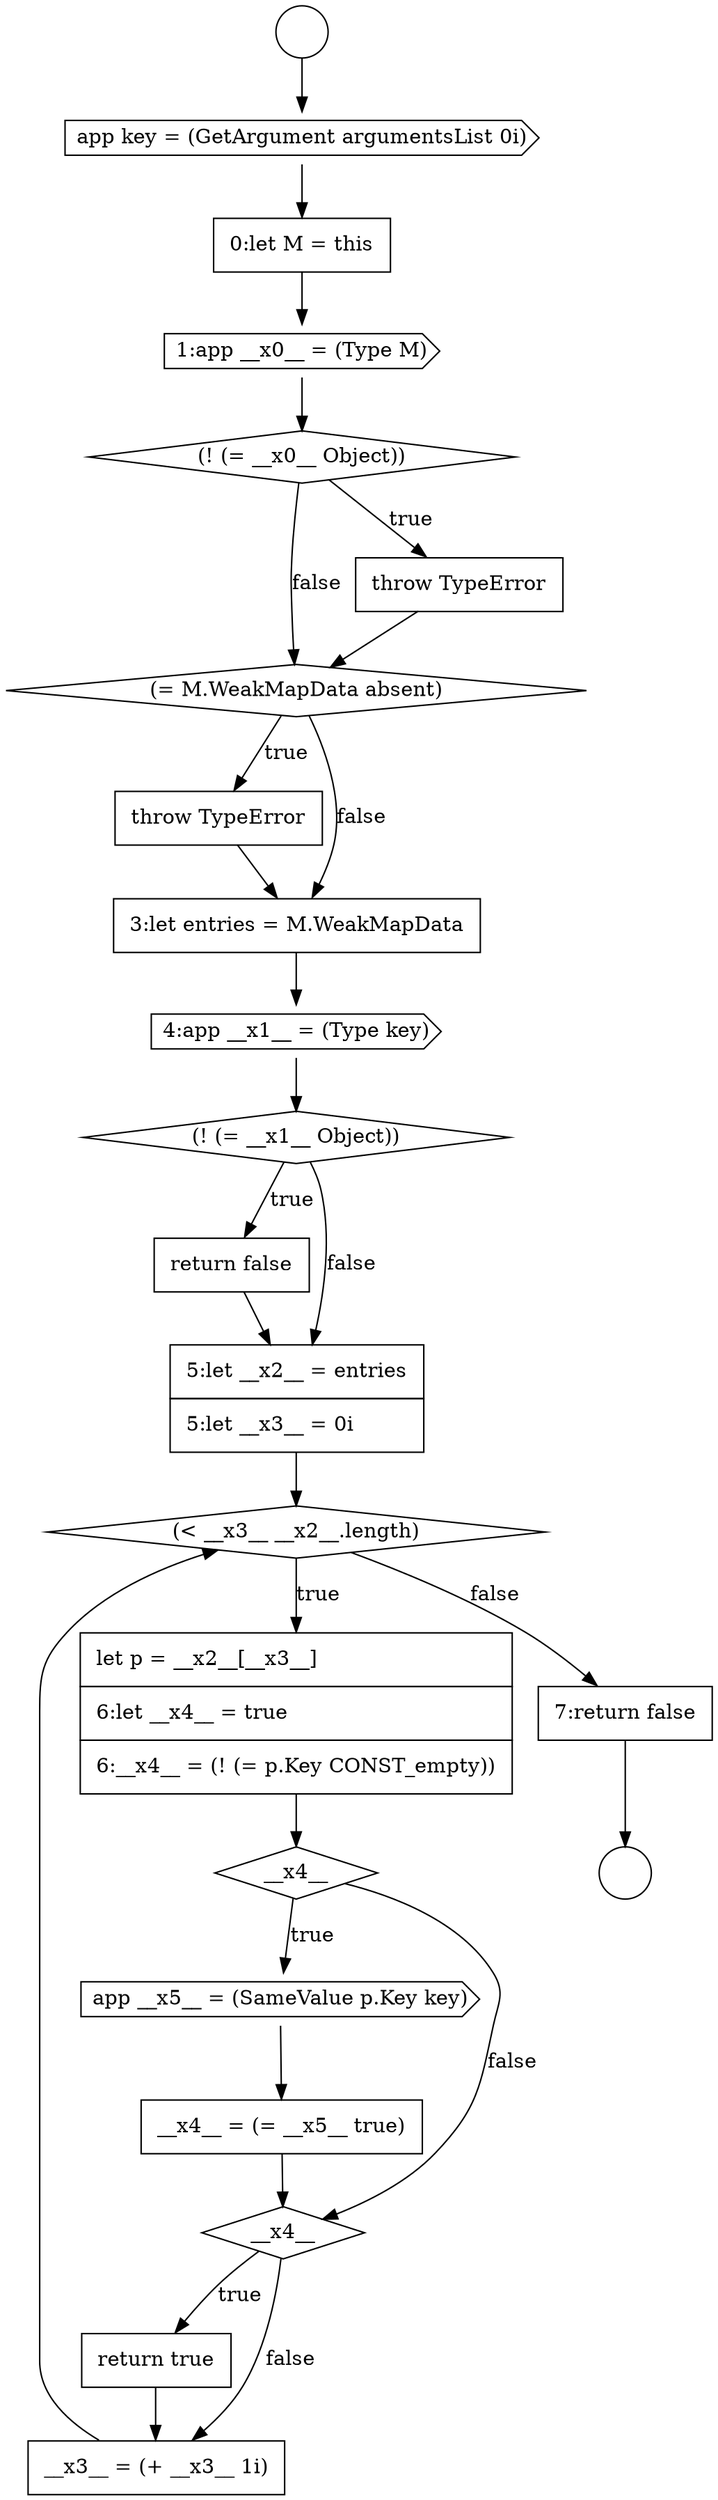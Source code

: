 digraph {
  node16280 [shape=cds, label=<<font color="black">1:app __x0__ = (Type M)</font>> color="black" fillcolor="white" style=filled]
  node16283 [shape=diamond, label=<<font color="black">(= M.WeakMapData absent)</font>> color="black" fillcolor="white" style=filled]
  node16287 [shape=diamond, label=<<font color="black">(! (= __x1__ Object))</font>> color="black" fillcolor="white" style=filled]
  node16293 [shape=cds, label=<<font color="black">app __x5__ = (SameValue p.Key key)</font>> color="black" fillcolor="white" style=filled]
  node16276 [shape=circle label=" " color="black" fillcolor="white" style=filled]
  node16284 [shape=none, margin=0, label=<<font color="black">
    <table border="0" cellborder="1" cellspacing="0" cellpadding="10">
      <tr><td align="left">throw TypeError</td></tr>
    </table>
  </font>> color="black" fillcolor="white" style=filled]
  node16296 [shape=none, margin=0, label=<<font color="black">
    <table border="0" cellborder="1" cellspacing="0" cellpadding="10">
      <tr><td align="left">return true</td></tr>
    </table>
  </font>> color="black" fillcolor="white" style=filled]
  node16278 [shape=cds, label=<<font color="black">app key = (GetArgument argumentsList 0i)</font>> color="black" fillcolor="white" style=filled]
  node16291 [shape=none, margin=0, label=<<font color="black">
    <table border="0" cellborder="1" cellspacing="0" cellpadding="10">
      <tr><td align="left">let p = __x2__[__x3__]</td></tr>
      <tr><td align="left">6:let __x4__ = true</td></tr>
      <tr><td align="left">6:__x4__ = (! (= p.Key CONST_empty))</td></tr>
    </table>
  </font>> color="black" fillcolor="white" style=filled]
  node16298 [shape=none, margin=0, label=<<font color="black">
    <table border="0" cellborder="1" cellspacing="0" cellpadding="10">
      <tr><td align="left">7:return false</td></tr>
    </table>
  </font>> color="black" fillcolor="white" style=filled]
  node16277 [shape=circle label=" " color="black" fillcolor="white" style=filled]
  node16288 [shape=none, margin=0, label=<<font color="black">
    <table border="0" cellborder="1" cellspacing="0" cellpadding="10">
      <tr><td align="left">return false</td></tr>
    </table>
  </font>> color="black" fillcolor="white" style=filled]
  node16282 [shape=none, margin=0, label=<<font color="black">
    <table border="0" cellborder="1" cellspacing="0" cellpadding="10">
      <tr><td align="left">throw TypeError</td></tr>
    </table>
  </font>> color="black" fillcolor="white" style=filled]
  node16279 [shape=none, margin=0, label=<<font color="black">
    <table border="0" cellborder="1" cellspacing="0" cellpadding="10">
      <tr><td align="left">0:let M = this</td></tr>
    </table>
  </font>> color="black" fillcolor="white" style=filled]
  node16297 [shape=none, margin=0, label=<<font color="black">
    <table border="0" cellborder="1" cellspacing="0" cellpadding="10">
      <tr><td align="left">__x3__ = (+ __x3__ 1i)</td></tr>
    </table>
  </font>> color="black" fillcolor="white" style=filled]
  node16292 [shape=diamond, label=<<font color="black">__x4__</font>> color="black" fillcolor="white" style=filled]
  node16285 [shape=none, margin=0, label=<<font color="black">
    <table border="0" cellborder="1" cellspacing="0" cellpadding="10">
      <tr><td align="left">3:let entries = M.WeakMapData</td></tr>
    </table>
  </font>> color="black" fillcolor="white" style=filled]
  node16290 [shape=diamond, label=<<font color="black">(&lt; __x3__ __x2__.length)</font>> color="black" fillcolor="white" style=filled]
  node16295 [shape=diamond, label=<<font color="black">__x4__</font>> color="black" fillcolor="white" style=filled]
  node16281 [shape=diamond, label=<<font color="black">(! (= __x0__ Object))</font>> color="black" fillcolor="white" style=filled]
  node16294 [shape=none, margin=0, label=<<font color="black">
    <table border="0" cellborder="1" cellspacing="0" cellpadding="10">
      <tr><td align="left">__x4__ = (= __x5__ true)</td></tr>
    </table>
  </font>> color="black" fillcolor="white" style=filled]
  node16289 [shape=none, margin=0, label=<<font color="black">
    <table border="0" cellborder="1" cellspacing="0" cellpadding="10">
      <tr><td align="left">5:let __x2__ = entries</td></tr>
      <tr><td align="left">5:let __x3__ = 0i</td></tr>
    </table>
  </font>> color="black" fillcolor="white" style=filled]
  node16286 [shape=cds, label=<<font color="black">4:app __x1__ = (Type key)</font>> color="black" fillcolor="white" style=filled]
  node16286 -> node16287 [ color="black"]
  node16290 -> node16291 [label=<<font color="black">true</font>> color="black"]
  node16290 -> node16298 [label=<<font color="black">false</font>> color="black"]
  node16297 -> node16290 [ color="black"]
  node16280 -> node16281 [ color="black"]
  node16296 -> node16297 [ color="black"]
  node16293 -> node16294 [ color="black"]
  node16281 -> node16282 [label=<<font color="black">true</font>> color="black"]
  node16281 -> node16283 [label=<<font color="black">false</font>> color="black"]
  node16289 -> node16290 [ color="black"]
  node16294 -> node16295 [ color="black"]
  node16291 -> node16292 [ color="black"]
  node16295 -> node16296 [label=<<font color="black">true</font>> color="black"]
  node16295 -> node16297 [label=<<font color="black">false</font>> color="black"]
  node16292 -> node16293 [label=<<font color="black">true</font>> color="black"]
  node16292 -> node16295 [label=<<font color="black">false</font>> color="black"]
  node16285 -> node16286 [ color="black"]
  node16298 -> node16277 [ color="black"]
  node16278 -> node16279 [ color="black"]
  node16276 -> node16278 [ color="black"]
  node16282 -> node16283 [ color="black"]
  node16283 -> node16284 [label=<<font color="black">true</font>> color="black"]
  node16283 -> node16285 [label=<<font color="black">false</font>> color="black"]
  node16288 -> node16289 [ color="black"]
  node16284 -> node16285 [ color="black"]
  node16287 -> node16288 [label=<<font color="black">true</font>> color="black"]
  node16287 -> node16289 [label=<<font color="black">false</font>> color="black"]
  node16279 -> node16280 [ color="black"]
}
